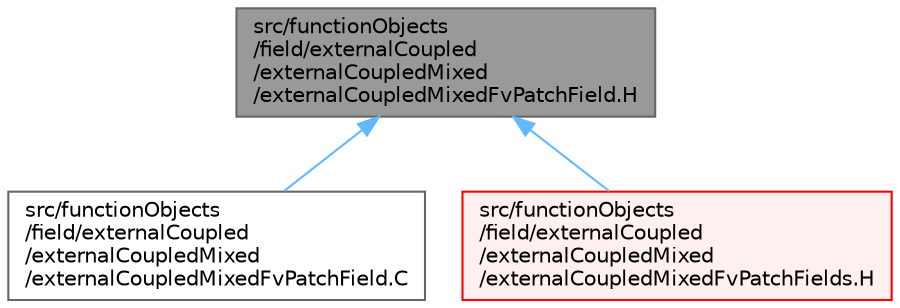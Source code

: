 digraph "src/functionObjects/field/externalCoupled/externalCoupledMixed/externalCoupledMixedFvPatchField.H"
{
 // LATEX_PDF_SIZE
  bgcolor="transparent";
  edge [fontname=Helvetica,fontsize=10,labelfontname=Helvetica,labelfontsize=10];
  node [fontname=Helvetica,fontsize=10,shape=box,height=0.2,width=0.4];
  Node1 [id="Node000001",label="src/functionObjects\l/field/externalCoupled\l/externalCoupledMixed\l/externalCoupledMixedFvPatchField.H",height=0.2,width=0.4,color="gray40", fillcolor="grey60", style="filled", fontcolor="black",tooltip=" "];
  Node1 -> Node2 [id="edge1_Node000001_Node000002",dir="back",color="steelblue1",style="solid",tooltip=" "];
  Node2 [id="Node000002",label="src/functionObjects\l/field/externalCoupled\l/externalCoupledMixed\l/externalCoupledMixedFvPatchField.C",height=0.2,width=0.4,color="grey40", fillcolor="white", style="filled",URL="$externalCoupledMixedFvPatchField_8C.html",tooltip=" "];
  Node1 -> Node3 [id="edge2_Node000001_Node000003",dir="back",color="steelblue1",style="solid",tooltip=" "];
  Node3 [id="Node000003",label="src/functionObjects\l/field/externalCoupled\l/externalCoupledMixed\l/externalCoupledMixedFvPatchFields.H",height=0.2,width=0.4,color="red", fillcolor="#FFF0F0", style="filled",URL="$externalCoupledMixedFvPatchFields_8H.html",tooltip=" "];
}
